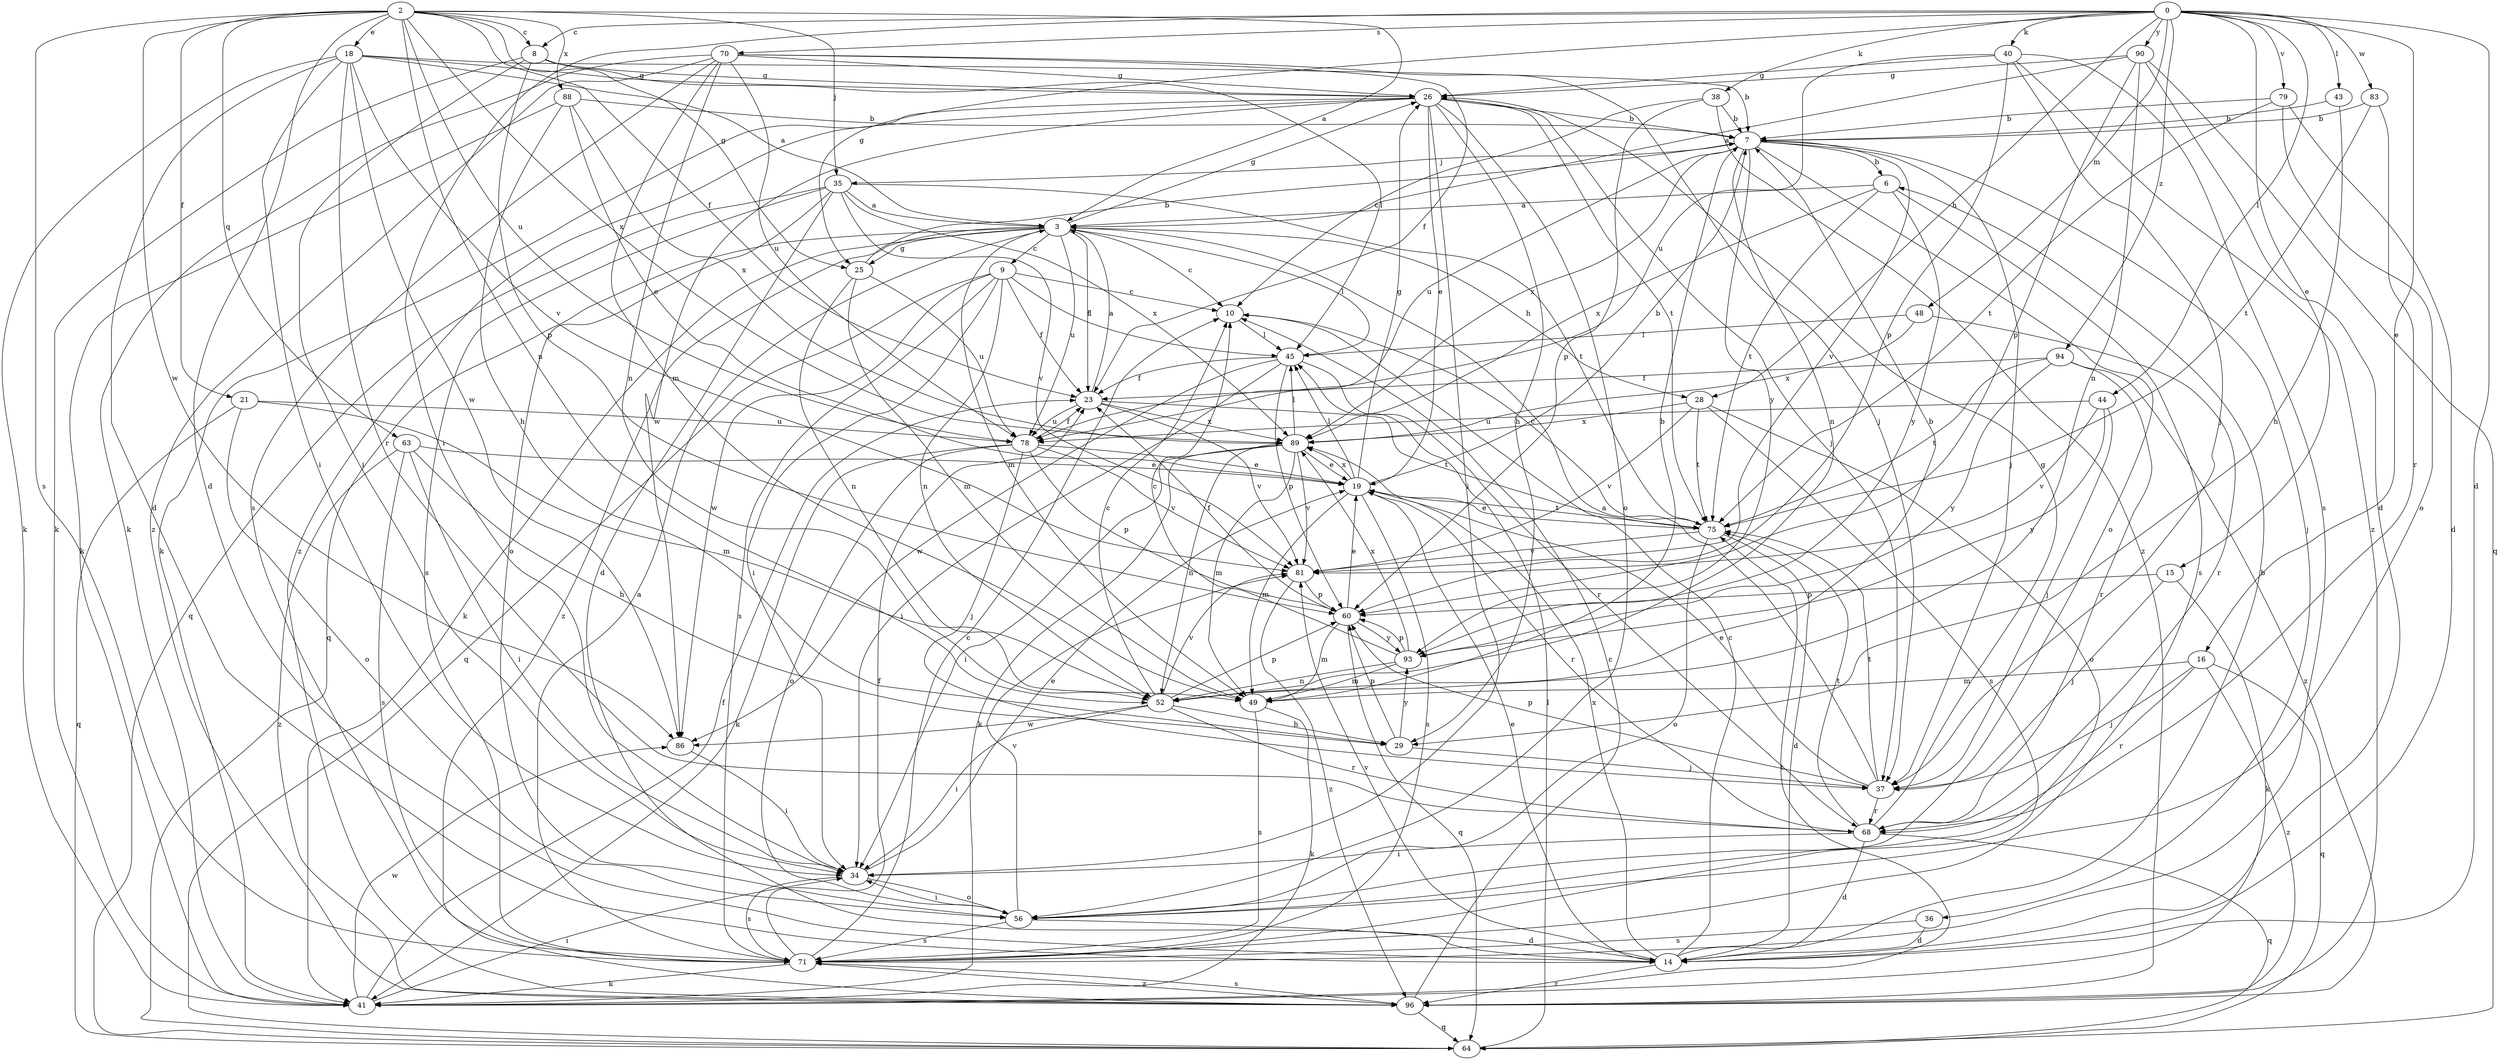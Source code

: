 strict digraph  {
0;
2;
3;
6;
7;
8;
9;
10;
14;
15;
16;
18;
19;
21;
23;
25;
26;
28;
29;
34;
35;
36;
37;
38;
40;
41;
43;
44;
45;
48;
49;
52;
56;
60;
63;
64;
68;
70;
71;
75;
78;
79;
81;
83;
86;
88;
89;
90;
93;
94;
96;
0 -> 8  [label=c];
0 -> 14  [label=d];
0 -> 15  [label=e];
0 -> 16  [label=e];
0 -> 25  [label=g];
0 -> 28  [label=h];
0 -> 34  [label=i];
0 -> 38  [label=k];
0 -> 40  [label=k];
0 -> 43  [label=l];
0 -> 44  [label=l];
0 -> 48  [label=m];
0 -> 70  [label=s];
0 -> 79  [label=v];
0 -> 83  [label=w];
0 -> 90  [label=y];
0 -> 94  [label=z];
2 -> 3  [label=a];
2 -> 8  [label=c];
2 -> 14  [label=d];
2 -> 18  [label=e];
2 -> 21  [label=f];
2 -> 23  [label=f];
2 -> 25  [label=g];
2 -> 35  [label=j];
2 -> 52  [label=n];
2 -> 63  [label=q];
2 -> 71  [label=s];
2 -> 78  [label=u];
2 -> 86  [label=w];
2 -> 88  [label=x];
2 -> 89  [label=x];
3 -> 9  [label=c];
3 -> 10  [label=c];
3 -> 23  [label=f];
3 -> 25  [label=g];
3 -> 26  [label=g];
3 -> 28  [label=h];
3 -> 41  [label=k];
3 -> 45  [label=l];
3 -> 49  [label=m];
3 -> 64  [label=q];
3 -> 78  [label=u];
3 -> 96  [label=z];
6 -> 3  [label=a];
6 -> 71  [label=s];
6 -> 75  [label=t];
6 -> 89  [label=x];
6 -> 93  [label=y];
7 -> 6  [label=b];
7 -> 35  [label=j];
7 -> 36  [label=j];
7 -> 37  [label=j];
7 -> 52  [label=n];
7 -> 56  [label=o];
7 -> 78  [label=u];
7 -> 81  [label=v];
7 -> 89  [label=x];
7 -> 93  [label=y];
8 -> 26  [label=g];
8 -> 34  [label=i];
8 -> 41  [label=k];
8 -> 45  [label=l];
8 -> 60  [label=p];
9 -> 10  [label=c];
9 -> 23  [label=f];
9 -> 34  [label=i];
9 -> 45  [label=l];
9 -> 52  [label=n];
9 -> 64  [label=q];
9 -> 71  [label=s];
9 -> 86  [label=w];
10 -> 45  [label=l];
14 -> 6  [label=b];
14 -> 10  [label=c];
14 -> 19  [label=e];
14 -> 81  [label=v];
14 -> 89  [label=x];
14 -> 96  [label=z];
15 -> 37  [label=j];
15 -> 41  [label=k];
15 -> 60  [label=p];
16 -> 37  [label=j];
16 -> 49  [label=m];
16 -> 64  [label=q];
16 -> 68  [label=r];
16 -> 96  [label=z];
18 -> 3  [label=a];
18 -> 7  [label=b];
18 -> 14  [label=d];
18 -> 26  [label=g];
18 -> 34  [label=i];
18 -> 41  [label=k];
18 -> 68  [label=r];
18 -> 81  [label=v];
18 -> 86  [label=w];
19 -> 7  [label=b];
19 -> 26  [label=g];
19 -> 45  [label=l];
19 -> 49  [label=m];
19 -> 68  [label=r];
19 -> 71  [label=s];
19 -> 75  [label=t];
19 -> 89  [label=x];
21 -> 49  [label=m];
21 -> 56  [label=o];
21 -> 64  [label=q];
21 -> 78  [label=u];
23 -> 3  [label=a];
23 -> 75  [label=t];
23 -> 78  [label=u];
23 -> 81  [label=v];
23 -> 89  [label=x];
25 -> 7  [label=b];
25 -> 49  [label=m];
25 -> 52  [label=n];
25 -> 78  [label=u];
26 -> 7  [label=b];
26 -> 19  [label=e];
26 -> 29  [label=h];
26 -> 34  [label=i];
26 -> 37  [label=j];
26 -> 41  [label=k];
26 -> 56  [label=o];
26 -> 75  [label=t];
26 -> 86  [label=w];
26 -> 96  [label=z];
28 -> 56  [label=o];
28 -> 71  [label=s];
28 -> 75  [label=t];
28 -> 81  [label=v];
28 -> 89  [label=x];
29 -> 37  [label=j];
29 -> 60  [label=p];
29 -> 93  [label=y];
34 -> 19  [label=e];
34 -> 56  [label=o];
34 -> 71  [label=s];
35 -> 3  [label=a];
35 -> 14  [label=d];
35 -> 56  [label=o];
35 -> 64  [label=q];
35 -> 71  [label=s];
35 -> 75  [label=t];
35 -> 81  [label=v];
35 -> 89  [label=x];
36 -> 14  [label=d];
36 -> 71  [label=s];
37 -> 3  [label=a];
37 -> 19  [label=e];
37 -> 60  [label=p];
37 -> 68  [label=r];
37 -> 75  [label=t];
38 -> 7  [label=b];
38 -> 10  [label=c];
38 -> 60  [label=p];
38 -> 96  [label=z];
40 -> 26  [label=g];
40 -> 37  [label=j];
40 -> 60  [label=p];
40 -> 71  [label=s];
40 -> 78  [label=u];
40 -> 96  [label=z];
41 -> 23  [label=f];
41 -> 34  [label=i];
41 -> 75  [label=t];
41 -> 86  [label=w];
43 -> 7  [label=b];
43 -> 29  [label=h];
44 -> 37  [label=j];
44 -> 78  [label=u];
44 -> 81  [label=v];
44 -> 93  [label=y];
45 -> 23  [label=f];
45 -> 34  [label=i];
45 -> 60  [label=p];
45 -> 68  [label=r];
45 -> 86  [label=w];
48 -> 45  [label=l];
48 -> 68  [label=r];
48 -> 89  [label=x];
49 -> 7  [label=b];
49 -> 41  [label=k];
49 -> 71  [label=s];
52 -> 7  [label=b];
52 -> 10  [label=c];
52 -> 29  [label=h];
52 -> 34  [label=i];
52 -> 60  [label=p];
52 -> 68  [label=r];
52 -> 81  [label=v];
52 -> 86  [label=w];
56 -> 14  [label=d];
56 -> 34  [label=i];
56 -> 71  [label=s];
56 -> 81  [label=v];
60 -> 19  [label=e];
60 -> 23  [label=f];
60 -> 49  [label=m];
60 -> 64  [label=q];
60 -> 93  [label=y];
63 -> 19  [label=e];
63 -> 29  [label=h];
63 -> 34  [label=i];
63 -> 71  [label=s];
63 -> 96  [label=z];
64 -> 45  [label=l];
68 -> 14  [label=d];
68 -> 26  [label=g];
68 -> 34  [label=i];
68 -> 64  [label=q];
68 -> 75  [label=t];
70 -> 23  [label=f];
70 -> 26  [label=g];
70 -> 37  [label=j];
70 -> 41  [label=k];
70 -> 49  [label=m];
70 -> 52  [label=n];
70 -> 71  [label=s];
70 -> 78  [label=u];
70 -> 96  [label=z];
71 -> 3  [label=a];
71 -> 10  [label=c];
71 -> 23  [label=f];
71 -> 41  [label=k];
71 -> 96  [label=z];
75 -> 10  [label=c];
75 -> 14  [label=d];
75 -> 19  [label=e];
75 -> 56  [label=o];
75 -> 81  [label=v];
78 -> 19  [label=e];
78 -> 23  [label=f];
78 -> 37  [label=j];
78 -> 41  [label=k];
78 -> 56  [label=o];
78 -> 60  [label=p];
78 -> 81  [label=v];
79 -> 7  [label=b];
79 -> 14  [label=d];
79 -> 56  [label=o];
79 -> 75  [label=t];
81 -> 60  [label=p];
81 -> 96  [label=z];
83 -> 7  [label=b];
83 -> 68  [label=r];
83 -> 75  [label=t];
86 -> 34  [label=i];
88 -> 7  [label=b];
88 -> 19  [label=e];
88 -> 29  [label=h];
88 -> 41  [label=k];
88 -> 89  [label=x];
89 -> 19  [label=e];
89 -> 34  [label=i];
89 -> 41  [label=k];
89 -> 45  [label=l];
89 -> 49  [label=m];
89 -> 52  [label=n];
89 -> 81  [label=v];
90 -> 3  [label=a];
90 -> 14  [label=d];
90 -> 26  [label=g];
90 -> 52  [label=n];
90 -> 60  [label=p];
90 -> 64  [label=q];
93 -> 10  [label=c];
93 -> 49  [label=m];
93 -> 52  [label=n];
93 -> 60  [label=p];
93 -> 89  [label=x];
94 -> 23  [label=f];
94 -> 68  [label=r];
94 -> 75  [label=t];
94 -> 93  [label=y];
94 -> 96  [label=z];
96 -> 10  [label=c];
96 -> 64  [label=q];
96 -> 71  [label=s];
}
